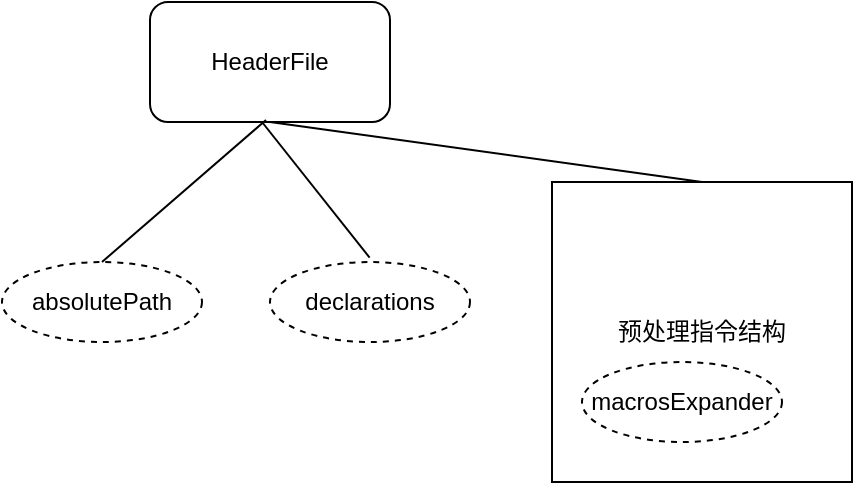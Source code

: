 <mxfile version="14.9.6" type="device"><diagram id="prtHgNgQTEPvFCAcTncT" name="Page-1"><mxGraphModel dx="569" dy="329" grid="1" gridSize="10" guides="1" tooltips="1" connect="1" arrows="1" fold="1" page="1" pageScale="1" pageWidth="827" pageHeight="1169" math="0" shadow="0"><root><mxCell id="0"/><mxCell id="1" parent="0"/><mxCell id="syrEWmwVs1V_FifbpqZE-9" value="预处理指令结构" style="whiteSpace=wrap;html=1;aspect=fixed;" vertex="1" parent="1"><mxGeometry x="555" y="200" width="150" height="150" as="geometry"/></mxCell><mxCell id="syrEWmwVs1V_FifbpqZE-1" value="HeaderFile" style="rounded=1;whiteSpace=wrap;html=1;" vertex="1" parent="1"><mxGeometry x="354" y="110" width="120" height="60" as="geometry"/></mxCell><mxCell id="syrEWmwVs1V_FifbpqZE-2" value="declarations" style="ellipse;whiteSpace=wrap;html=1;align=center;dashed=1;" vertex="1" parent="1"><mxGeometry x="414" y="240" width="100" height="40" as="geometry"/></mxCell><mxCell id="syrEWmwVs1V_FifbpqZE-3" value="absolutePath" style="ellipse;whiteSpace=wrap;html=1;align=center;dashed=1;" vertex="1" parent="1"><mxGeometry x="280" y="240" width="100" height="40" as="geometry"/></mxCell><mxCell id="syrEWmwVs1V_FifbpqZE-4" value="macrosExpander" style="ellipse;whiteSpace=wrap;html=1;align=center;dashed=1;" vertex="1" parent="1"><mxGeometry x="570" y="290" width="100" height="40" as="geometry"/></mxCell><mxCell id="syrEWmwVs1V_FifbpqZE-5" value="" style="endArrow=none;html=1;rounded=0;exitX=0.5;exitY=0;exitDx=0;exitDy=0;" edge="1" parent="1" source="syrEWmwVs1V_FifbpqZE-3"><mxGeometry relative="1" as="geometry"><mxPoint x="300" y="210" as="sourcePoint"/><mxPoint x="412" y="169" as="targetPoint"/></mxGeometry></mxCell><mxCell id="syrEWmwVs1V_FifbpqZE-7" value="" style="endArrow=none;html=1;rounded=0;entryX=0.498;entryY=-0.055;entryDx=0;entryDy=0;entryPerimeter=0;" edge="1" parent="1" target="syrEWmwVs1V_FifbpqZE-2"><mxGeometry relative="1" as="geometry"><mxPoint x="410" y="170" as="sourcePoint"/><mxPoint x="580" y="220" as="targetPoint"/></mxGeometry></mxCell><mxCell id="syrEWmwVs1V_FifbpqZE-8" value="" style="endArrow=none;html=1;rounded=0;entryX=0.5;entryY=0;entryDx=0;entryDy=0;" edge="1" parent="1" target="syrEWmwVs1V_FifbpqZE-9"><mxGeometry relative="1" as="geometry"><mxPoint x="414" y="170" as="sourcePoint"/><mxPoint x="564" y="190" as="targetPoint"/></mxGeometry></mxCell></root></mxGraphModel></diagram></mxfile>
